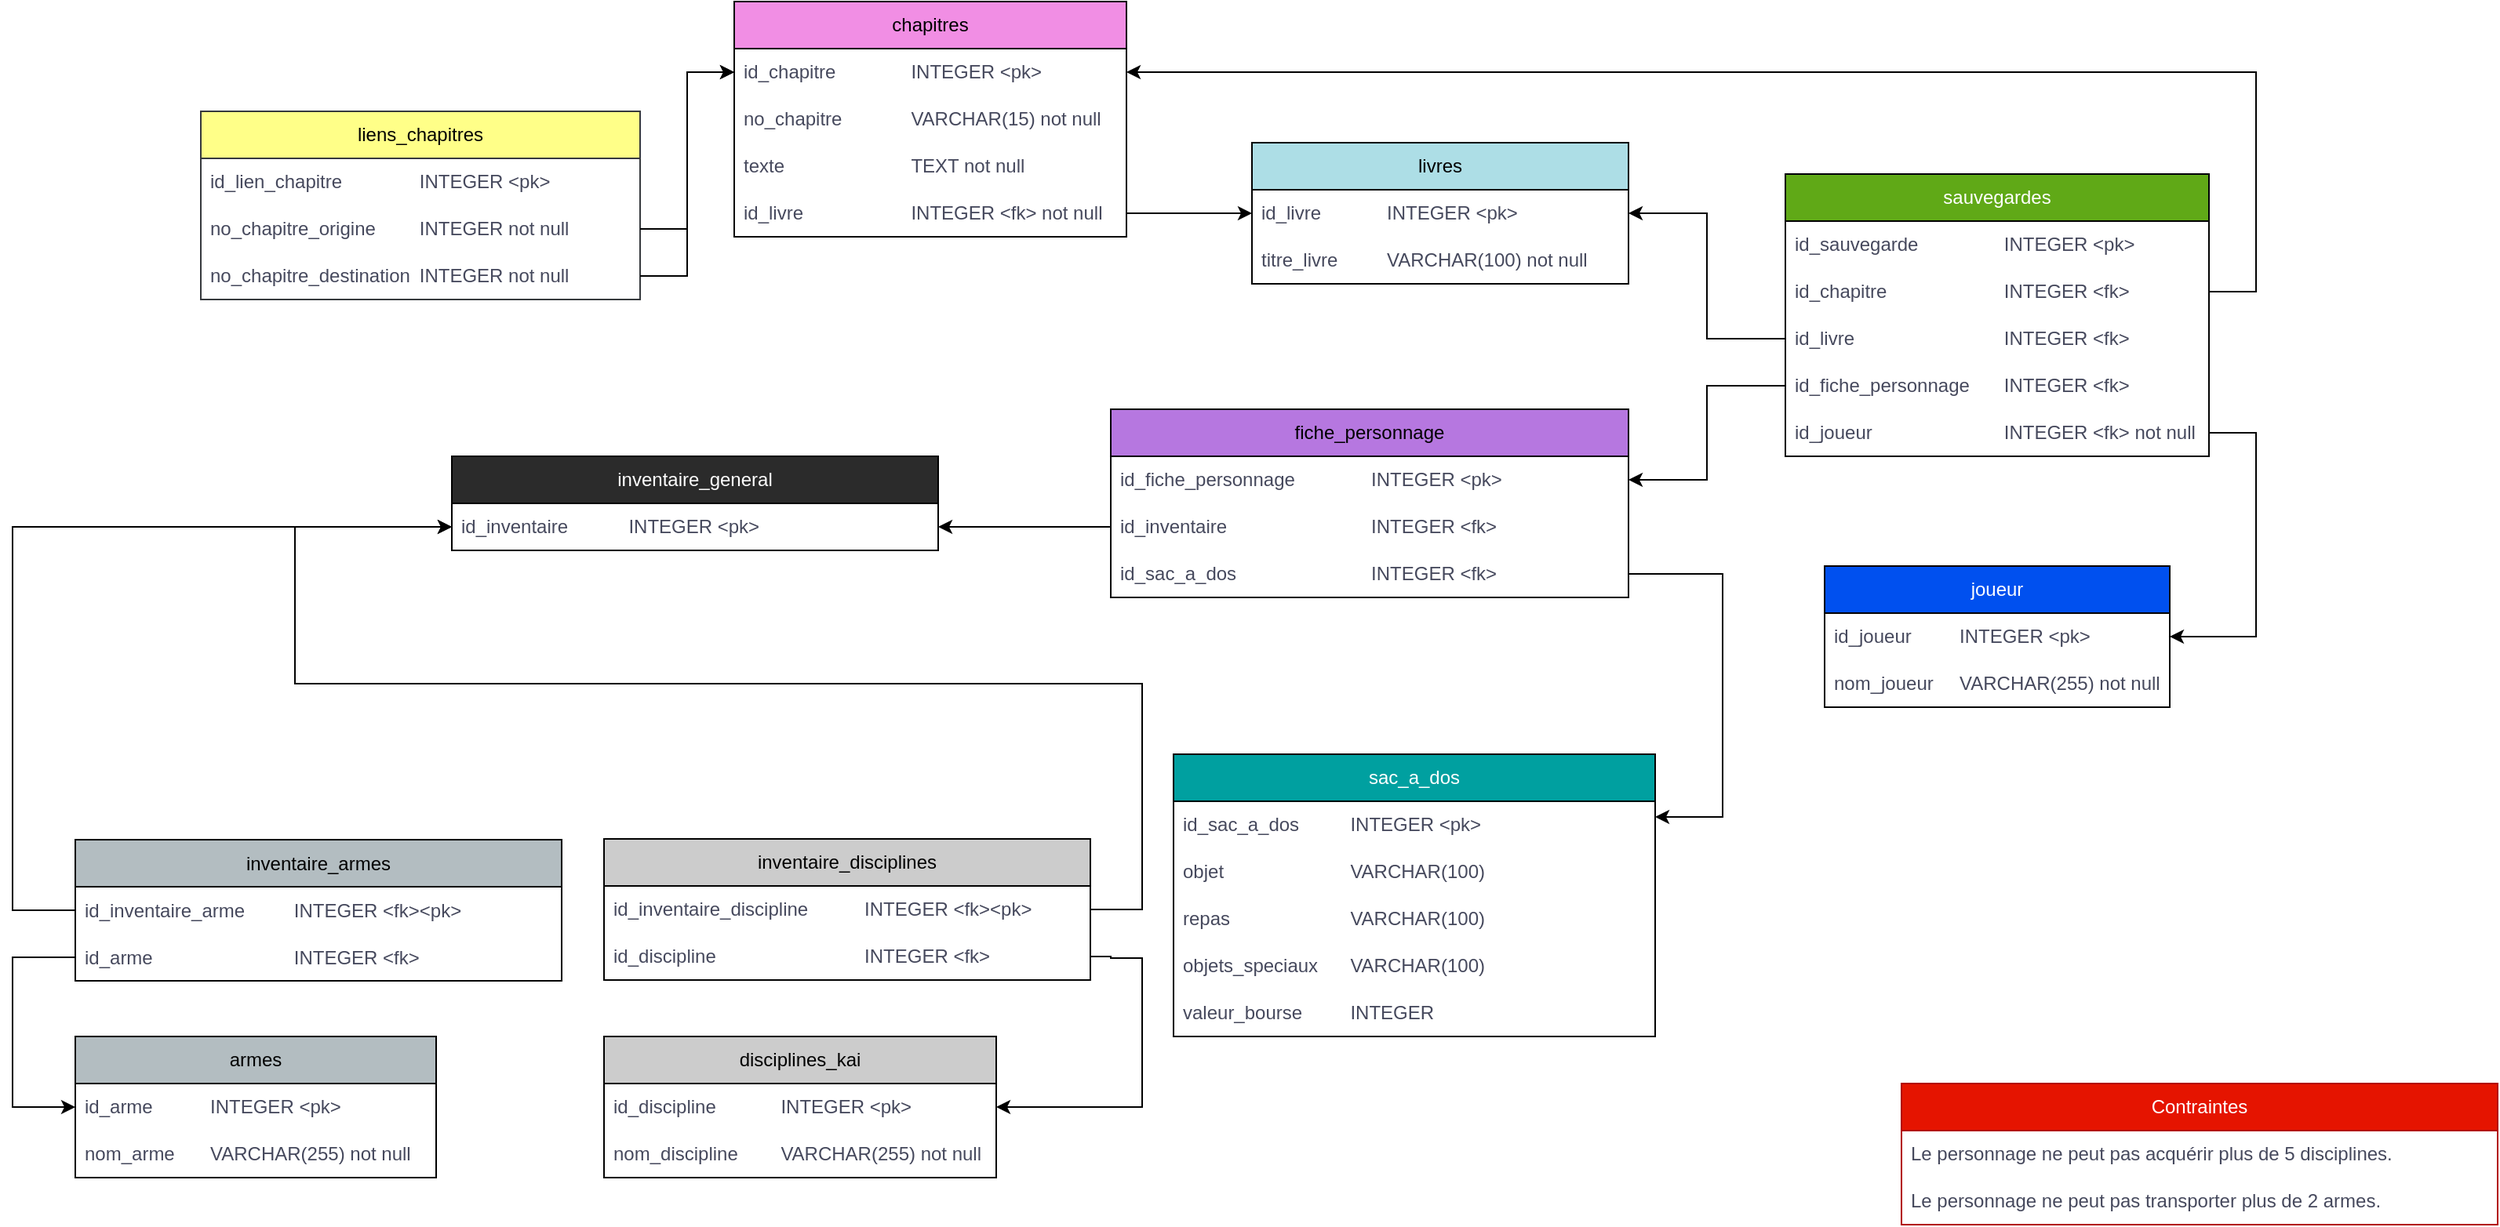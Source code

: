<mxfile version="22.0.3" type="device">
  <diagram name="Page-1" id="bhdEEEq2-NHT4FDIxLzn">
    <mxGraphModel dx="2442" dy="955" grid="1" gridSize="10" guides="1" tooltips="1" connect="1" arrows="1" fold="1" page="1" pageScale="1" pageWidth="827" pageHeight="1169" background="#ffffff" math="0" shadow="0">
      <root>
        <mxCell id="0" />
        <mxCell id="1" parent="0" />
        <mxCell id="dJn-uZHUKYAvIJkOraK_-2" value="chapitres" style="swimlane;fontStyle=0;childLayout=stackLayout;horizontal=1;startSize=30;horizontalStack=0;resizeParent=1;resizeParentMax=0;resizeLast=0;collapsible=1;marginBottom=0;whiteSpace=wrap;html=1;labelBackgroundColor=none;fillColor=#f18ee4;strokeColor=#000000;" parent="1" vertex="1">
          <mxGeometry x="-330" y="50" width="250" height="150" as="geometry" />
        </mxCell>
        <mxCell id="dJn-uZHUKYAvIJkOraK_-3" value="id_chapitre&lt;span style=&quot;white-space: pre;&quot;&gt;&#x9;&lt;/span&gt;&lt;span style=&quot;white-space: pre;&quot;&gt;&#x9;&lt;/span&gt;INTEGER &amp;lt;pk&amp;gt;" style="text;strokeColor=none;fillColor=none;align=left;verticalAlign=middle;spacingLeft=4;spacingRight=4;overflow=hidden;points=[[0,0.5],[1,0.5]];portConstraint=eastwest;rotatable=0;whiteSpace=wrap;html=1;labelBackgroundColor=none;fontColor=#46495D;" parent="dJn-uZHUKYAvIJkOraK_-2" vertex="1">
          <mxGeometry y="30" width="250" height="30" as="geometry" />
        </mxCell>
        <mxCell id="dJn-uZHUKYAvIJkOraK_-4" value="no_chapitre&lt;span style=&quot;white-space: pre;&quot;&gt;&#x9;&lt;/span&gt;&lt;span style=&quot;white-space: pre;&quot;&gt;&#x9;&lt;/span&gt;VARCHAR(15) not null" style="text;strokeColor=none;fillColor=none;align=left;verticalAlign=middle;spacingLeft=4;spacingRight=4;overflow=hidden;points=[[0,0.5],[1,0.5]];portConstraint=eastwest;rotatable=0;whiteSpace=wrap;html=1;labelBackgroundColor=none;fontColor=#46495D;" parent="dJn-uZHUKYAvIJkOraK_-2" vertex="1">
          <mxGeometry y="60" width="250" height="30" as="geometry" />
        </mxCell>
        <mxCell id="dJn-uZHUKYAvIJkOraK_-5" value="texte&lt;span style=&quot;white-space: pre;&quot;&gt;&#x9;&lt;/span&gt;&lt;span style=&quot;white-space: pre;&quot;&gt;&#x9;&lt;/span&gt;&lt;span style=&quot;white-space: pre;&quot;&gt;&#x9;&lt;/span&gt;TEXT not null" style="text;strokeColor=none;fillColor=none;align=left;verticalAlign=middle;spacingLeft=4;spacingRight=4;overflow=hidden;points=[[0,0.5],[1,0.5]];portConstraint=eastwest;rotatable=0;whiteSpace=wrap;html=1;labelBackgroundColor=none;fontColor=#46495D;" parent="dJn-uZHUKYAvIJkOraK_-2" vertex="1">
          <mxGeometry y="90" width="250" height="30" as="geometry" />
        </mxCell>
        <mxCell id="dJn-uZHUKYAvIJkOraK_-24" value="id_livre&lt;span style=&quot;white-space: pre;&quot;&gt;&#x9;&lt;/span&gt;&lt;span style=&quot;white-space: pre;&quot;&gt;&#x9;&lt;/span&gt;&lt;span style=&quot;white-space: pre;&quot;&gt;&#x9;&lt;/span&gt;INTEGER &amp;lt;fk&amp;gt; not null" style="text;strokeColor=none;fillColor=none;align=left;verticalAlign=middle;spacingLeft=4;spacingRight=4;overflow=hidden;points=[[0,0.5],[1,0.5]];portConstraint=eastwest;rotatable=0;whiteSpace=wrap;html=1;labelBackgroundColor=none;fontColor=#46495D;" parent="dJn-uZHUKYAvIJkOraK_-2" vertex="1">
          <mxGeometry y="120" width="250" height="30" as="geometry" />
        </mxCell>
        <mxCell id="dJn-uZHUKYAvIJkOraK_-6" value="livres" style="swimlane;fontStyle=0;childLayout=stackLayout;horizontal=1;startSize=30;horizontalStack=0;resizeParent=1;resizeParentMax=0;resizeLast=0;collapsible=1;marginBottom=0;whiteSpace=wrap;html=1;swimlaneFillColor=none;labelBackgroundColor=none;fillColor=#ADDEE6;strokeColor=#000000;" parent="1" vertex="1">
          <mxGeometry y="140" width="240" height="90" as="geometry" />
        </mxCell>
        <mxCell id="dJn-uZHUKYAvIJkOraK_-7" value="id_livre&lt;span style=&quot;white-space: pre;&quot;&gt;&#x9;&lt;/span&gt;&lt;span style=&quot;white-space: pre;&quot;&gt;&#x9;&lt;/span&gt;INTEGER &amp;lt;pk&amp;gt;" style="text;strokeColor=none;fillColor=none;align=left;verticalAlign=middle;spacingLeft=4;spacingRight=4;overflow=hidden;points=[[0,0.5],[1,0.5]];portConstraint=eastwest;rotatable=0;whiteSpace=wrap;html=1;labelBackgroundColor=none;fontColor=#46495D;" parent="dJn-uZHUKYAvIJkOraK_-6" vertex="1">
          <mxGeometry y="30" width="240" height="30" as="geometry" />
        </mxCell>
        <mxCell id="dJn-uZHUKYAvIJkOraK_-8" value="titre_livre&lt;span style=&quot;white-space: pre;&quot;&gt;&#x9;&lt;/span&gt;&lt;span style=&quot;white-space: pre;&quot;&gt;&#x9;&lt;/span&gt;VARCHAR(100) not null" style="text;strokeColor=none;fillColor=none;align=left;verticalAlign=middle;spacingLeft=4;spacingRight=4;overflow=hidden;points=[[0,0.5],[1,0.5]];portConstraint=eastwest;rotatable=0;whiteSpace=wrap;html=1;labelBackgroundColor=none;fontColor=#46495D;" parent="dJn-uZHUKYAvIJkOraK_-6" vertex="1">
          <mxGeometry y="60" width="240" height="30" as="geometry" />
        </mxCell>
        <mxCell id="dJn-uZHUKYAvIJkOraK_-10" value="liens_chapitres" style="swimlane;fontStyle=0;childLayout=stackLayout;horizontal=1;startSize=30;horizontalStack=0;resizeParent=1;resizeParentMax=0;resizeLast=0;collapsible=1;marginBottom=0;whiteSpace=wrap;html=1;labelBackgroundColor=none;fillColor=#ffff88;strokeColor=#36393d;" parent="1" vertex="1">
          <mxGeometry x="-670" y="120" width="280" height="120" as="geometry" />
        </mxCell>
        <mxCell id="dJn-uZHUKYAvIJkOraK_-11" value="id_lien_chapitre&lt;span style=&quot;white-space: pre;&quot;&gt;&#x9;&lt;/span&gt;&lt;span style=&quot;white-space: pre;&quot;&gt;&#x9;&lt;/span&gt;INTEGER &amp;lt;pk&amp;gt;" style="text;strokeColor=none;fillColor=none;align=left;verticalAlign=middle;spacingLeft=4;spacingRight=4;overflow=hidden;points=[[0,0.5],[1,0.5]];portConstraint=eastwest;rotatable=0;whiteSpace=wrap;html=1;labelBackgroundColor=none;fontColor=#46495D;" parent="dJn-uZHUKYAvIJkOraK_-10" vertex="1">
          <mxGeometry y="30" width="280" height="30" as="geometry" />
        </mxCell>
        <mxCell id="dJn-uZHUKYAvIJkOraK_-12" value="no_chapitre_origine&lt;span style=&quot;white-space: pre;&quot;&gt;&#x9;&lt;/span&gt;INTEGER not null" style="text;strokeColor=none;fillColor=none;align=left;verticalAlign=middle;spacingLeft=4;spacingRight=4;overflow=hidden;points=[[0,0.5],[1,0.5]];portConstraint=eastwest;rotatable=0;whiteSpace=wrap;html=1;labelBackgroundColor=none;fontColor=#46495D;" parent="dJn-uZHUKYAvIJkOraK_-10" vertex="1">
          <mxGeometry y="60" width="280" height="30" as="geometry" />
        </mxCell>
        <mxCell id="dJn-uZHUKYAvIJkOraK_-13" value="no_chapitre_destination&lt;span style=&quot;white-space: pre;&quot;&gt;&#x9;&lt;/span&gt;INTEGER not null" style="text;strokeColor=none;fillColor=none;align=left;verticalAlign=middle;spacingLeft=4;spacingRight=4;overflow=hidden;points=[[0,0.5],[1,0.5]];portConstraint=eastwest;rotatable=0;whiteSpace=wrap;html=1;labelBackgroundColor=none;fontColor=#46495D;" parent="dJn-uZHUKYAvIJkOraK_-10" vertex="1">
          <mxGeometry y="90" width="280" height="30" as="geometry" />
        </mxCell>
        <mxCell id="dJn-uZHUKYAvIJkOraK_-14" value="sauvegardes" style="swimlane;fontStyle=0;childLayout=stackLayout;horizontal=1;startSize=30;horizontalStack=0;resizeParent=1;resizeParentMax=0;resizeLast=0;collapsible=1;marginBottom=0;whiteSpace=wrap;html=1;labelBackgroundColor=none;fillColor=#60a917;strokeColor=#000000;fontColor=#ffffff;" parent="1" vertex="1">
          <mxGeometry x="340" y="160" width="270" height="180" as="geometry" />
        </mxCell>
        <mxCell id="dJn-uZHUKYAvIJkOraK_-15" value="id_sauvegarde&lt;span style=&quot;white-space: pre;&quot;&gt;&#x9;&lt;/span&gt;&lt;span style=&quot;white-space: pre;&quot;&gt;&#x9;&lt;/span&gt;INTEGER &amp;lt;pk&amp;gt;" style="text;strokeColor=none;fillColor=none;align=left;verticalAlign=middle;spacingLeft=4;spacingRight=4;overflow=hidden;points=[[0,0.5],[1,0.5]];portConstraint=eastwest;rotatable=0;whiteSpace=wrap;html=1;labelBackgroundColor=none;fontColor=#46495D;" parent="dJn-uZHUKYAvIJkOraK_-14" vertex="1">
          <mxGeometry y="30" width="270" height="30" as="geometry" />
        </mxCell>
        <mxCell id="dJn-uZHUKYAvIJkOraK_-16" value="id_chapitre&lt;span style=&quot;white-space: pre;&quot;&gt;&#x9;&lt;/span&gt;&lt;span style=&quot;white-space: pre;&quot;&gt;&#x9;&lt;/span&gt;&lt;span style=&quot;white-space: pre;&quot;&gt;&#x9;&lt;/span&gt;INTEGER &amp;lt;fk&amp;gt;" style="text;strokeColor=none;fillColor=none;align=left;verticalAlign=middle;spacingLeft=4;spacingRight=4;overflow=hidden;points=[[0,0.5],[1,0.5]];portConstraint=eastwest;rotatable=0;whiteSpace=wrap;html=1;labelBackgroundColor=none;fontColor=#46495D;" parent="dJn-uZHUKYAvIJkOraK_-14" vertex="1">
          <mxGeometry y="60" width="270" height="30" as="geometry" />
        </mxCell>
        <mxCell id="dJn-uZHUKYAvIJkOraK_-17" value="id_livre&lt;span style=&quot;white-space: pre;&quot;&gt;&#x9;&lt;/span&gt;&lt;span style=&quot;white-space: pre;&quot;&gt;&#x9;&lt;/span&gt;&lt;span style=&quot;white-space: pre;&quot;&gt;&#x9;&lt;/span&gt;&lt;span style=&quot;white-space: pre;&quot;&gt;&#x9;&lt;/span&gt;INTEGER &amp;lt;fk&amp;gt;" style="text;strokeColor=none;fillColor=none;align=left;verticalAlign=middle;spacingLeft=4;spacingRight=4;overflow=hidden;points=[[0,0.5],[1,0.5]];portConstraint=eastwest;rotatable=0;whiteSpace=wrap;html=1;labelBackgroundColor=none;fontColor=#46495D;" parent="dJn-uZHUKYAvIJkOraK_-14" vertex="1">
          <mxGeometry y="90" width="270" height="30" as="geometry" />
        </mxCell>
        <mxCell id="dJn-uZHUKYAvIJkOraK_-18" value="id_fiche_personnage&lt;span style=&quot;white-space: pre;&quot;&gt;&#x9;&lt;/span&gt;INTEGER &amp;lt;fk&amp;gt;" style="text;strokeColor=none;fillColor=none;align=left;verticalAlign=middle;spacingLeft=4;spacingRight=4;overflow=hidden;points=[[0,0.5],[1,0.5]];portConstraint=eastwest;rotatable=0;whiteSpace=wrap;html=1;labelBackgroundColor=none;fontColor=#46495D;" parent="dJn-uZHUKYAvIJkOraK_-14" vertex="1">
          <mxGeometry y="120" width="270" height="30" as="geometry" />
        </mxCell>
        <mxCell id="dJn-uZHUKYAvIJkOraK_-30" value="id_joueur&lt;span style=&quot;white-space: pre;&quot;&gt;&#x9;&lt;/span&gt;&lt;span style=&quot;white-space: pre;&quot;&gt;&#x9;&lt;/span&gt;&lt;span style=&quot;white-space: pre;&quot;&gt;&#x9;&lt;/span&gt;&lt;span style=&quot;white-space: pre;&quot;&gt;&#x9;&lt;/span&gt;INTEGER &amp;lt;fk&amp;gt; not null" style="text;strokeColor=none;fillColor=none;align=left;verticalAlign=middle;spacingLeft=4;spacingRight=4;overflow=hidden;points=[[0,0.5],[1,0.5]];portConstraint=eastwest;rotatable=0;whiteSpace=wrap;html=1;labelBackgroundColor=none;fontColor=#46495D;" parent="dJn-uZHUKYAvIJkOraK_-14" vertex="1">
          <mxGeometry y="150" width="270" height="30" as="geometry" />
        </mxCell>
        <mxCell id="dJn-uZHUKYAvIJkOraK_-19" value="fiche_personnage" style="swimlane;fontStyle=0;childLayout=stackLayout;horizontal=1;startSize=30;horizontalStack=0;resizeParent=1;resizeParentMax=0;resizeLast=0;collapsible=1;marginBottom=0;whiteSpace=wrap;html=1;labelBackgroundColor=none;fillColor=#B677E0;strokeColor=#000000;fillStyle=auto;" parent="1" vertex="1">
          <mxGeometry x="-90" y="310" width="330" height="120" as="geometry" />
        </mxCell>
        <mxCell id="dJn-uZHUKYAvIJkOraK_-20" value="id_fiche_personnage&lt;span style=&quot;white-space: pre;&quot;&gt;&#x9;&lt;span style=&quot;white-space: pre;&quot;&gt;&#x9;&lt;/span&gt;&lt;/span&gt;INTEGER &amp;lt;pk&amp;gt;" style="text;strokeColor=none;fillColor=none;align=left;verticalAlign=middle;spacingLeft=4;spacingRight=4;overflow=hidden;points=[[0,0.5],[1,0.5]];portConstraint=eastwest;rotatable=0;whiteSpace=wrap;html=1;labelBackgroundColor=none;fontColor=#46495D;" parent="dJn-uZHUKYAvIJkOraK_-19" vertex="1">
          <mxGeometry y="30" width="330" height="30" as="geometry" />
        </mxCell>
        <mxCell id="dJn-uZHUKYAvIJkOraK_-21" value="id_inventaire&lt;span style=&quot;white-space: pre;&quot;&gt;&#x9;&lt;/span&gt;&lt;span style=&quot;white-space: pre;&quot;&gt;&#x9;&lt;span style=&quot;white-space: pre;&quot;&gt;&#x9;&lt;/span&gt;&lt;span style=&quot;white-space: pre;&quot;&gt;&#x9;&lt;/span&gt;&lt;/span&gt;INTEGER &amp;lt;fk&amp;gt;" style="text;strokeColor=none;fillColor=none;align=left;verticalAlign=middle;spacingLeft=4;spacingRight=4;overflow=hidden;points=[[0,0.5],[1,0.5]];portConstraint=eastwest;rotatable=0;whiteSpace=wrap;html=1;labelBackgroundColor=none;fontColor=#46495D;" parent="dJn-uZHUKYAvIJkOraK_-19" vertex="1">
          <mxGeometry y="60" width="330" height="30" as="geometry" />
        </mxCell>
        <mxCell id="dJn-uZHUKYAvIJkOraK_-35" value="id_sac_a_dos&lt;span style=&quot;white-space: pre;&quot;&gt;&#x9;&lt;/span&gt;&lt;span style=&quot;white-space: pre;&quot;&gt;&#x9;&lt;/span&gt;&lt;span style=&quot;white-space: pre;&quot;&gt;&#x9;&lt;span style=&quot;white-space: pre;&quot;&gt;&#x9;&lt;/span&gt;&lt;/span&gt;INTEGER &amp;lt;fk&amp;gt;&amp;nbsp;" style="text;strokeColor=none;fillColor=none;align=left;verticalAlign=middle;spacingLeft=4;spacingRight=4;overflow=hidden;points=[[0,0.5],[1,0.5]];portConstraint=eastwest;rotatable=0;whiteSpace=wrap;html=1;labelBackgroundColor=none;fontColor=#46495D;" parent="dJn-uZHUKYAvIJkOraK_-19" vertex="1">
          <mxGeometry y="90" width="330" height="30" as="geometry" />
        </mxCell>
        <mxCell id="dJn-uZHUKYAvIJkOraK_-31" value="joueur" style="swimlane;fontStyle=0;childLayout=stackLayout;horizontal=1;startSize=30;horizontalStack=0;resizeParent=1;resizeParentMax=0;resizeLast=0;collapsible=1;marginBottom=0;whiteSpace=wrap;html=1;labelBackgroundColor=none;fillColor=#0050ef;strokeColor=#000000;fontColor=#ffffff;" parent="1" vertex="1">
          <mxGeometry x="365" y="410" width="220" height="90" as="geometry" />
        </mxCell>
        <mxCell id="dJn-uZHUKYAvIJkOraK_-32" value="id_joueur&lt;span style=&quot;white-space: pre;&quot;&gt;&#x9;&lt;/span&gt;&lt;span style=&quot;white-space: pre;&quot;&gt;&#x9;&lt;/span&gt;INTEGER &amp;lt;pk&amp;gt;" style="text;strokeColor=none;fillColor=none;align=left;verticalAlign=middle;spacingLeft=4;spacingRight=4;overflow=hidden;points=[[0,0.5],[1,0.5]];portConstraint=eastwest;rotatable=0;whiteSpace=wrap;html=1;labelBackgroundColor=none;fontColor=#46495D;" parent="dJn-uZHUKYAvIJkOraK_-31" vertex="1">
          <mxGeometry y="30" width="220" height="30" as="geometry" />
        </mxCell>
        <mxCell id="dJn-uZHUKYAvIJkOraK_-33" value="nom_joueur&lt;span style=&quot;white-space: pre;&quot;&gt;&#x9;&lt;/span&gt;VARCHAR(255) not null" style="text;strokeColor=none;fillColor=none;align=left;verticalAlign=middle;spacingLeft=4;spacingRight=4;overflow=hidden;points=[[0,0.5],[1,0.5]];portConstraint=eastwest;rotatable=0;whiteSpace=wrap;html=1;labelBackgroundColor=none;fontColor=#46495D;" parent="dJn-uZHUKYAvIJkOraK_-31" vertex="1">
          <mxGeometry y="60" width="220" height="30" as="geometry" />
        </mxCell>
        <mxCell id="dJn-uZHUKYAvIJkOraK_-37" value="disciplines_kai" style="swimlane;fontStyle=0;childLayout=stackLayout;horizontal=1;startSize=30;horizontalStack=0;resizeParent=1;resizeParentMax=0;resizeLast=0;collapsible=1;marginBottom=0;whiteSpace=wrap;html=1;labelBackgroundColor=none;strokeColor=#000000;fillColor=#CCCCCC;" parent="1" vertex="1">
          <mxGeometry x="-413" y="710" width="250" height="90" as="geometry" />
        </mxCell>
        <mxCell id="dJn-uZHUKYAvIJkOraK_-38" value="id_discipline&lt;span style=&quot;white-space: pre;&quot;&gt;&#x9;&lt;span style=&quot;white-space: pre;&quot;&gt;&#x9;&lt;/span&gt;&lt;/span&gt;INTEGER &amp;lt;pk&amp;gt;" style="text;strokeColor=none;fillColor=none;align=left;verticalAlign=middle;spacingLeft=4;spacingRight=4;overflow=hidden;points=[[0,0.5],[1,0.5]];portConstraint=eastwest;rotatable=0;whiteSpace=wrap;html=1;labelBackgroundColor=none;fontColor=#46495D;" parent="dJn-uZHUKYAvIJkOraK_-37" vertex="1">
          <mxGeometry y="30" width="250" height="30" as="geometry" />
        </mxCell>
        <mxCell id="dJn-uZHUKYAvIJkOraK_-39" value="nom_discipline&lt;span style=&quot;white-space: pre;&quot;&gt;&#x9;&lt;/span&gt;VARCHAR(255) not null" style="text;strokeColor=none;fillColor=none;align=left;verticalAlign=middle;spacingLeft=4;spacingRight=4;overflow=hidden;points=[[0,0.5],[1,0.5]];portConstraint=eastwest;rotatable=0;whiteSpace=wrap;html=1;labelBackgroundColor=none;fontColor=#46495D;" parent="dJn-uZHUKYAvIJkOraK_-37" vertex="1">
          <mxGeometry y="60" width="250" height="30" as="geometry" />
        </mxCell>
        <mxCell id="dJn-uZHUKYAvIJkOraK_-41" value="armes" style="swimlane;fontStyle=0;childLayout=stackLayout;horizontal=1;startSize=30;horizontalStack=0;resizeParent=1;resizeParentMax=0;resizeLast=0;collapsible=1;marginBottom=0;whiteSpace=wrap;html=1;labelBackgroundColor=none;fillColor=#b3bdc1;strokeColor=#000000;" parent="1" vertex="1">
          <mxGeometry x="-750" y="710" width="230" height="90" as="geometry" />
        </mxCell>
        <mxCell id="dJn-uZHUKYAvIJkOraK_-42" value="id_arme&lt;span style=&quot;white-space: pre;&quot;&gt;&#x9;&lt;/span&gt;&lt;span style=&quot;white-space: pre;&quot;&gt;&#x9;&lt;/span&gt;INTEGER &amp;lt;pk&amp;gt;" style="text;strokeColor=none;fillColor=none;align=left;verticalAlign=middle;spacingLeft=4;spacingRight=4;overflow=hidden;points=[[0,0.5],[1,0.5]];portConstraint=eastwest;rotatable=0;whiteSpace=wrap;html=1;labelBackgroundColor=none;fontColor=#46495D;" parent="dJn-uZHUKYAvIJkOraK_-41" vertex="1">
          <mxGeometry y="30" width="230" height="30" as="geometry" />
        </mxCell>
        <mxCell id="dJn-uZHUKYAvIJkOraK_-43" value="nom_arme&lt;span style=&quot;white-space: pre;&quot;&gt;&#x9;&lt;/span&gt;VARCHAR(255) not null" style="text;strokeColor=none;fillColor=none;align=left;verticalAlign=middle;spacingLeft=4;spacingRight=4;overflow=hidden;points=[[0,0.5],[1,0.5]];portConstraint=eastwest;rotatable=0;whiteSpace=wrap;html=1;labelBackgroundColor=none;fontColor=#46495D;" parent="dJn-uZHUKYAvIJkOraK_-41" vertex="1">
          <mxGeometry y="60" width="230" height="30" as="geometry" />
        </mxCell>
        <mxCell id="dJn-uZHUKYAvIJkOraK_-45" value="sac_a_dos" style="swimlane;fontStyle=0;childLayout=stackLayout;horizontal=1;startSize=30;horizontalStack=0;resizeParent=1;resizeParentMax=0;resizeLast=0;collapsible=1;marginBottom=0;whiteSpace=wrap;html=1;labelBackgroundColor=none;fillColor=#00A0A0;strokeColor=#000000;fontColor=#ffffff;" parent="1" vertex="1">
          <mxGeometry x="-50" y="530" width="307" height="180" as="geometry" />
        </mxCell>
        <mxCell id="dJn-uZHUKYAvIJkOraK_-46" value="id_sac_a_dos&lt;span style=&quot;white-space: pre;&quot;&gt;&#x9;&lt;/span&gt;&lt;span style=&quot;white-space: pre;&quot;&gt;&#x9;&lt;/span&gt;INTEGER &amp;lt;pk&amp;gt;" style="text;strokeColor=none;fillColor=none;align=left;verticalAlign=middle;spacingLeft=4;spacingRight=4;overflow=hidden;points=[[0,0.5],[1,0.5]];portConstraint=eastwest;rotatable=0;whiteSpace=wrap;html=1;labelBackgroundColor=none;fontColor=#46495D;" parent="dJn-uZHUKYAvIJkOraK_-45" vertex="1">
          <mxGeometry y="30" width="307" height="30" as="geometry" />
        </mxCell>
        <mxCell id="dJn-uZHUKYAvIJkOraK_-47" value="objet&amp;nbsp;&lt;span style=&quot;white-space: pre;&quot;&gt;&#x9;&lt;/span&gt;&lt;span style=&quot;white-space: pre;&quot;&gt;&#x9;&lt;/span&gt;&lt;span style=&quot;white-space: pre;&quot;&gt;&#x9;&lt;/span&gt;VARCHAR(100)&amp;nbsp;" style="text;strokeColor=none;fillColor=none;align=left;verticalAlign=middle;spacingLeft=4;spacingRight=4;overflow=hidden;points=[[0,0.5],[1,0.5]];portConstraint=eastwest;rotatable=0;whiteSpace=wrap;html=1;labelBackgroundColor=none;fontColor=#46495D;" parent="dJn-uZHUKYAvIJkOraK_-45" vertex="1">
          <mxGeometry y="60" width="307" height="30" as="geometry" />
        </mxCell>
        <mxCell id="dJn-uZHUKYAvIJkOraK_-48" value="repas&amp;nbsp;&lt;span style=&quot;white-space: pre;&quot;&gt;&#x9;&lt;/span&gt;&lt;span style=&quot;white-space: pre;&quot;&gt;&#x9;&lt;/span&gt;&lt;span style=&quot;white-space: pre;&quot;&gt;&#x9;&lt;/span&gt;VARCHAR(100)&amp;nbsp;" style="text;strokeColor=none;fillColor=none;align=left;verticalAlign=middle;spacingLeft=4;spacingRight=4;overflow=hidden;points=[[0,0.5],[1,0.5]];portConstraint=eastwest;rotatable=0;whiteSpace=wrap;html=1;labelBackgroundColor=none;fontColor=#46495D;" parent="dJn-uZHUKYAvIJkOraK_-45" vertex="1">
          <mxGeometry y="90" width="307" height="30" as="geometry" />
        </mxCell>
        <mxCell id="dJn-uZHUKYAvIJkOraK_-49" value="objets_speciaux&lt;span style=&quot;white-space: pre;&quot;&gt;&#x9;&lt;/span&gt;VARCHAR(100)" style="text;strokeColor=none;fillColor=none;align=left;verticalAlign=middle;spacingLeft=4;spacingRight=4;overflow=hidden;points=[[0,0.5],[1,0.5]];portConstraint=eastwest;rotatable=0;whiteSpace=wrap;html=1;labelBackgroundColor=none;fontColor=#46495D;" parent="dJn-uZHUKYAvIJkOraK_-45" vertex="1">
          <mxGeometry y="120" width="307" height="30" as="geometry" />
        </mxCell>
        <mxCell id="dJn-uZHUKYAvIJkOraK_-66" value="valeur_bourse&lt;span style=&quot;white-space: pre;&quot;&gt;&#x9;&lt;/span&gt;&lt;span style=&quot;white-space: pre;&quot;&gt;&#x9;&lt;/span&gt;INTEGER&amp;nbsp;" style="text;strokeColor=none;fillColor=none;align=left;verticalAlign=middle;spacingLeft=4;spacingRight=4;overflow=hidden;points=[[0,0.5],[1,0.5]];portConstraint=eastwest;rotatable=0;whiteSpace=wrap;html=1;labelBackgroundColor=none;fontColor=#46495D;" parent="dJn-uZHUKYAvIJkOraK_-45" vertex="1">
          <mxGeometry y="150" width="307" height="30" as="geometry" />
        </mxCell>
        <mxCell id="dJn-uZHUKYAvIJkOraK_-68" value="Contraintes" style="swimlane;fontStyle=0;childLayout=stackLayout;horizontal=1;startSize=30;horizontalStack=0;resizeParent=1;resizeParentMax=0;resizeLast=0;collapsible=1;marginBottom=0;whiteSpace=wrap;html=1;labelBackgroundColor=none;fillColor=#e51400;strokeColor=#B20000;fontColor=#ffffff;" parent="1" vertex="1">
          <mxGeometry x="414" y="740" width="380" height="90" as="geometry" />
        </mxCell>
        <mxCell id="dJn-uZHUKYAvIJkOraK_-69" value="Le personnage ne peut pas acquérir plus de 5 disciplines.&amp;nbsp;" style="text;strokeColor=none;fillColor=none;align=left;verticalAlign=middle;spacingLeft=4;spacingRight=4;overflow=hidden;points=[[0,0.5],[1,0.5]];portConstraint=eastwest;rotatable=0;whiteSpace=wrap;html=1;labelBackgroundColor=none;fontColor=#46495D;" parent="dJn-uZHUKYAvIJkOraK_-68" vertex="1">
          <mxGeometry y="30" width="380" height="30" as="geometry" />
        </mxCell>
        <mxCell id="dJn-uZHUKYAvIJkOraK_-70" value="Le personnage ne peut pas transporter plus de 2 armes." style="text;strokeColor=none;fillColor=none;align=left;verticalAlign=middle;spacingLeft=4;spacingRight=4;overflow=hidden;points=[[0,0.5],[1,0.5]];portConstraint=eastwest;rotatable=0;whiteSpace=wrap;html=1;labelBackgroundColor=none;fontColor=#46495D;" parent="dJn-uZHUKYAvIJkOraK_-68" vertex="1">
          <mxGeometry y="60" width="380" height="30" as="geometry" />
        </mxCell>
        <mxCell id="dJn-uZHUKYAvIJkOraK_-75" style="edgeStyle=orthogonalEdgeStyle;rounded=0;orthogonalLoop=1;jettySize=auto;html=1;labelBackgroundColor=none;strokeColor=#000000;fontColor=default;" parent="1" source="dJn-uZHUKYAvIJkOraK_-24" target="dJn-uZHUKYAvIJkOraK_-7" edge="1">
          <mxGeometry relative="1" as="geometry" />
        </mxCell>
        <mxCell id="dJn-uZHUKYAvIJkOraK_-77" style="edgeStyle=orthogonalEdgeStyle;rounded=0;orthogonalLoop=1;jettySize=auto;html=1;strokeColor=#000000;fontColor=#46495D;fillColor=#B2C9AB;" parent="1" source="dJn-uZHUKYAvIJkOraK_-17" target="dJn-uZHUKYAvIJkOraK_-7" edge="1">
          <mxGeometry relative="1" as="geometry" />
        </mxCell>
        <mxCell id="dJn-uZHUKYAvIJkOraK_-78" style="edgeStyle=orthogonalEdgeStyle;rounded=0;orthogonalLoop=1;jettySize=auto;html=1;strokeColor=#000000;fontColor=#46495D;fillColor=#B2C9AB;" parent="1" source="dJn-uZHUKYAvIJkOraK_-16" target="dJn-uZHUKYAvIJkOraK_-3" edge="1">
          <mxGeometry relative="1" as="geometry">
            <Array as="points">
              <mxPoint x="640" y="235" />
              <mxPoint x="640" y="95" />
            </Array>
          </mxGeometry>
        </mxCell>
        <mxCell id="dJn-uZHUKYAvIJkOraK_-79" style="edgeStyle=orthogonalEdgeStyle;rounded=0;orthogonalLoop=1;jettySize=auto;html=1;strokeColor=#000000;fontColor=#46495D;fillColor=#B2C9AB;" parent="1" source="dJn-uZHUKYAvIJkOraK_-18" target="dJn-uZHUKYAvIJkOraK_-20" edge="1">
          <mxGeometry relative="1" as="geometry" />
        </mxCell>
        <mxCell id="dJn-uZHUKYAvIJkOraK_-80" style="edgeStyle=orthogonalEdgeStyle;rounded=0;orthogonalLoop=1;jettySize=auto;html=1;strokeColor=#000000;fontColor=#46495D;fillColor=#B2C9AB;" parent="1" source="dJn-uZHUKYAvIJkOraK_-30" target="dJn-uZHUKYAvIJkOraK_-32" edge="1">
          <mxGeometry relative="1" as="geometry">
            <Array as="points">
              <mxPoint x="640" y="325" />
              <mxPoint x="640" y="455" />
            </Array>
          </mxGeometry>
        </mxCell>
        <mxCell id="dJn-uZHUKYAvIJkOraK_-83" style="edgeStyle=orthogonalEdgeStyle;rounded=0;orthogonalLoop=1;jettySize=auto;html=1;strokeColor=#000000;fontColor=#46495D;fillColor=#B2C9AB;" parent="1" source="dJn-uZHUKYAvIJkOraK_-35" target="dJn-uZHUKYAvIJkOraK_-46" edge="1">
          <mxGeometry relative="1" as="geometry">
            <Array as="points">
              <mxPoint x="300" y="415" />
              <mxPoint x="300" y="570" />
            </Array>
          </mxGeometry>
        </mxCell>
        <mxCell id="hXwuIzg9YuTCTMOAW4NJ-3" style="edgeStyle=orthogonalEdgeStyle;rounded=0;orthogonalLoop=1;jettySize=auto;html=1;" parent="1" source="dJn-uZHUKYAvIJkOraK_-12" target="dJn-uZHUKYAvIJkOraK_-3" edge="1">
          <mxGeometry relative="1" as="geometry" />
        </mxCell>
        <mxCell id="hXwuIzg9YuTCTMOAW4NJ-4" style="edgeStyle=orthogonalEdgeStyle;rounded=0;orthogonalLoop=1;jettySize=auto;html=1;" parent="1" source="dJn-uZHUKYAvIJkOraK_-13" target="dJn-uZHUKYAvIJkOraK_-3" edge="1">
          <mxGeometry relative="1" as="geometry" />
        </mxCell>
        <mxCell id="bzTnc-a5D_V5LAu8TZGR-1" value="inventaire_disciplines" style="swimlane;fontStyle=0;childLayout=stackLayout;horizontal=1;startSize=30;horizontalStack=0;resizeParent=1;resizeParentMax=0;resizeLast=0;collapsible=1;marginBottom=0;whiteSpace=wrap;html=1;labelBackgroundColor=none;strokeColor=#000000;fillColor=#CCCCCC;" vertex="1" parent="1">
          <mxGeometry x="-413" y="584" width="310" height="90" as="geometry" />
        </mxCell>
        <mxCell id="bzTnc-a5D_V5LAu8TZGR-2" value="id_inventaire_discipline&lt;span style=&quot;white-space: pre;&quot;&gt;&#x9;&lt;/span&gt;&lt;span style=&quot;white-space: pre;&quot;&gt;&#x9;&lt;/span&gt;INTEGER &amp;lt;fk&amp;gt;&amp;lt;pk&amp;gt;" style="text;strokeColor=none;fillColor=none;align=left;verticalAlign=middle;spacingLeft=4;spacingRight=4;overflow=hidden;points=[[0,0.5],[1,0.5]];portConstraint=eastwest;rotatable=0;whiteSpace=wrap;html=1;labelBackgroundColor=none;fontColor=#46495D;" vertex="1" parent="bzTnc-a5D_V5LAu8TZGR-1">
          <mxGeometry y="30" width="310" height="30" as="geometry" />
        </mxCell>
        <mxCell id="bzTnc-a5D_V5LAu8TZGR-3" value="id_discipline&lt;span style=&quot;white-space: pre;&quot;&gt;&#x9;&lt;/span&gt;&lt;span style=&quot;white-space: pre;&quot;&gt;&#x9;&lt;/span&gt;&lt;span style=&quot;white-space: pre;&quot;&gt;&#x9;&lt;span style=&quot;white-space: pre;&quot;&gt;&#x9;&lt;/span&gt;I&lt;/span&gt;NTEGER &amp;lt;fk&amp;gt;" style="text;strokeColor=none;fillColor=none;align=left;verticalAlign=middle;spacingLeft=4;spacingRight=4;overflow=hidden;points=[[0,0.5],[1,0.5]];portConstraint=eastwest;rotatable=0;whiteSpace=wrap;html=1;labelBackgroundColor=none;fontColor=#46495D;" vertex="1" parent="bzTnc-a5D_V5LAu8TZGR-1">
          <mxGeometry y="60" width="310" height="30" as="geometry" />
        </mxCell>
        <mxCell id="bzTnc-a5D_V5LAu8TZGR-4" style="edgeStyle=orthogonalEdgeStyle;rounded=0;orthogonalLoop=1;jettySize=auto;html=1;" edge="1" parent="1" source="bzTnc-a5D_V5LAu8TZGR-3" target="dJn-uZHUKYAvIJkOraK_-38">
          <mxGeometry relative="1" as="geometry">
            <Array as="points">
              <mxPoint x="-90" y="659" />
              <mxPoint x="-70" y="660" />
              <mxPoint x="-70" y="755" />
            </Array>
          </mxGeometry>
        </mxCell>
        <mxCell id="bzTnc-a5D_V5LAu8TZGR-8" value="inventaire_armes" style="swimlane;fontStyle=0;childLayout=stackLayout;horizontal=1;startSize=30;horizontalStack=0;resizeParent=1;resizeParentMax=0;resizeLast=0;collapsible=1;marginBottom=0;whiteSpace=wrap;html=1;labelBackgroundColor=none;strokeColor=#000000;fillColor=#B3BDC1;" vertex="1" parent="1">
          <mxGeometry x="-750" y="584.5" width="310" height="90" as="geometry" />
        </mxCell>
        <mxCell id="bzTnc-a5D_V5LAu8TZGR-10" value="id_inventaire_arme&lt;span style=&quot;white-space: pre;&quot;&gt;&#x9;&lt;/span&gt;&lt;span style=&quot;white-space: pre;&quot;&gt;&#x9;&lt;/span&gt;INTEGER &amp;lt;fk&amp;gt;&amp;lt;pk&amp;gt;" style="text;strokeColor=none;fillColor=none;align=left;verticalAlign=middle;spacingLeft=4;spacingRight=4;overflow=hidden;points=[[0,0.5],[1,0.5]];portConstraint=eastwest;rotatable=0;whiteSpace=wrap;html=1;labelBackgroundColor=none;fontColor=#46495D;" vertex="1" parent="bzTnc-a5D_V5LAu8TZGR-8">
          <mxGeometry y="30" width="310" height="30" as="geometry" />
        </mxCell>
        <mxCell id="bzTnc-a5D_V5LAu8TZGR-11" value="id_arme&lt;span style=&quot;white-space: pre;&quot;&gt;&#x9;&lt;/span&gt;&lt;span style=&quot;white-space: pre;&quot;&gt;&#x9;&lt;/span&gt;&lt;span style=&quot;white-space: pre;&quot;&gt;&#x9;&lt;span style=&quot;white-space: pre;&quot;&gt;&#x9;&lt;/span&gt;I&lt;/span&gt;NTEGER &amp;lt;fk&amp;gt;" style="text;strokeColor=none;fillColor=none;align=left;verticalAlign=middle;spacingLeft=4;spacingRight=4;overflow=hidden;points=[[0,0.5],[1,0.5]];portConstraint=eastwest;rotatable=0;whiteSpace=wrap;html=1;labelBackgroundColor=none;fontColor=#46495D;" vertex="1" parent="bzTnc-a5D_V5LAu8TZGR-8">
          <mxGeometry y="60" width="310" height="30" as="geometry" />
        </mxCell>
        <mxCell id="bzTnc-a5D_V5LAu8TZGR-14" value="inventaire_general" style="swimlane;fontStyle=0;childLayout=stackLayout;horizontal=1;startSize=30;horizontalStack=0;resizeParent=1;resizeParentMax=0;resizeLast=0;collapsible=1;marginBottom=0;whiteSpace=wrap;html=1;labelBackgroundColor=none;strokeColor=#000000;fillColor=#2B2B2B;fontColor=#FFFFFF;" vertex="1" parent="1">
          <mxGeometry x="-510" y="340" width="310" height="60" as="geometry" />
        </mxCell>
        <mxCell id="bzTnc-a5D_V5LAu8TZGR-15" value="id_inventaire&lt;span style=&quot;white-space: pre;&quot;&gt;&#x9;&lt;/span&gt;&lt;span style=&quot;white-space: pre;&quot;&gt;&#x9;&lt;/span&gt;INTEGER &amp;lt;pk&amp;gt;&amp;nbsp;" style="text;strokeColor=none;fillColor=none;align=left;verticalAlign=middle;spacingLeft=4;spacingRight=4;overflow=hidden;points=[[0,0.5],[1,0.5]];portConstraint=eastwest;rotatable=0;whiteSpace=wrap;html=1;labelBackgroundColor=none;fontColor=#46495D;" vertex="1" parent="bzTnc-a5D_V5LAu8TZGR-14">
          <mxGeometry y="30" width="310" height="30" as="geometry" />
        </mxCell>
        <mxCell id="bzTnc-a5D_V5LAu8TZGR-18" style="edgeStyle=orthogonalEdgeStyle;rounded=0;orthogonalLoop=1;jettySize=auto;html=1;" edge="1" parent="1" source="bzTnc-a5D_V5LAu8TZGR-2" target="bzTnc-a5D_V5LAu8TZGR-15">
          <mxGeometry relative="1" as="geometry">
            <Array as="points">
              <mxPoint x="-70" y="629" />
              <mxPoint x="-70" y="485" />
              <mxPoint x="-610" y="485" />
              <mxPoint x="-610" y="385" />
            </Array>
          </mxGeometry>
        </mxCell>
        <mxCell id="bzTnc-a5D_V5LAu8TZGR-20" style="edgeStyle=orthogonalEdgeStyle;rounded=0;orthogonalLoop=1;jettySize=auto;html=1;" edge="1" parent="1" source="bzTnc-a5D_V5LAu8TZGR-10" target="bzTnc-a5D_V5LAu8TZGR-15">
          <mxGeometry relative="1" as="geometry">
            <Array as="points">
              <mxPoint x="-790" y="629" />
              <mxPoint x="-790" y="385" />
            </Array>
          </mxGeometry>
        </mxCell>
        <mxCell id="bzTnc-a5D_V5LAu8TZGR-21" style="edgeStyle=orthogonalEdgeStyle;rounded=0;orthogonalLoop=1;jettySize=auto;html=1;" edge="1" parent="1" source="dJn-uZHUKYAvIJkOraK_-21" target="bzTnc-a5D_V5LAu8TZGR-15">
          <mxGeometry relative="1" as="geometry" />
        </mxCell>
        <mxCell id="bzTnc-a5D_V5LAu8TZGR-22" style="edgeStyle=orthogonalEdgeStyle;rounded=0;orthogonalLoop=1;jettySize=auto;html=1;" edge="1" parent="1" source="bzTnc-a5D_V5LAu8TZGR-11" target="dJn-uZHUKYAvIJkOraK_-42">
          <mxGeometry relative="1" as="geometry">
            <Array as="points">
              <mxPoint x="-790" y="659" />
              <mxPoint x="-790" y="755" />
            </Array>
          </mxGeometry>
        </mxCell>
      </root>
    </mxGraphModel>
  </diagram>
</mxfile>
